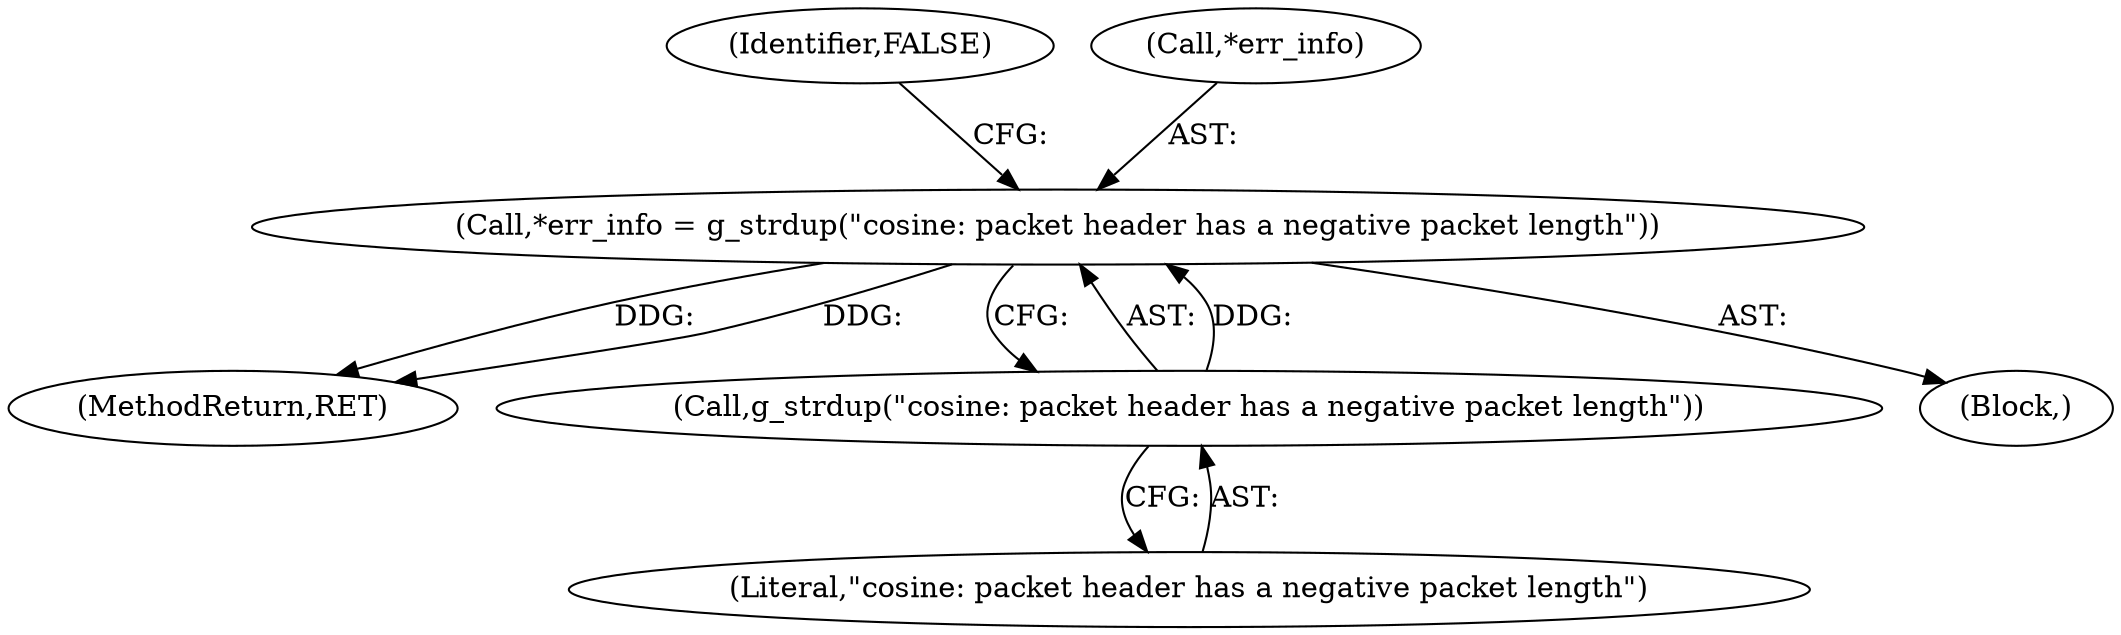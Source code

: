 digraph "0_wireshark_a66628e425db725df1ac52a3c573a03357060ddd@API" {
"1000293" [label="(Call,*err_info = g_strdup(\"cosine: packet header has a negative packet length\"))"];
"1000296" [label="(Call,g_strdup(\"cosine: packet header has a negative packet length\"))"];
"1000697" [label="(MethodReturn,RET)"];
"1000293" [label="(Call,*err_info = g_strdup(\"cosine: packet header has a negative packet length\"))"];
"1000299" [label="(Identifier,FALSE)"];
"1000297" [label="(Literal,\"cosine: packet header has a negative packet length\")"];
"1000294" [label="(Call,*err_info)"];
"1000296" [label="(Call,g_strdup(\"cosine: packet header has a negative packet length\"))"];
"1000288" [label="(Block,)"];
"1000293" -> "1000288"  [label="AST: "];
"1000293" -> "1000296"  [label="CFG: "];
"1000294" -> "1000293"  [label="AST: "];
"1000296" -> "1000293"  [label="AST: "];
"1000299" -> "1000293"  [label="CFG: "];
"1000293" -> "1000697"  [label="DDG: "];
"1000293" -> "1000697"  [label="DDG: "];
"1000296" -> "1000293"  [label="DDG: "];
"1000296" -> "1000297"  [label="CFG: "];
"1000297" -> "1000296"  [label="AST: "];
}
